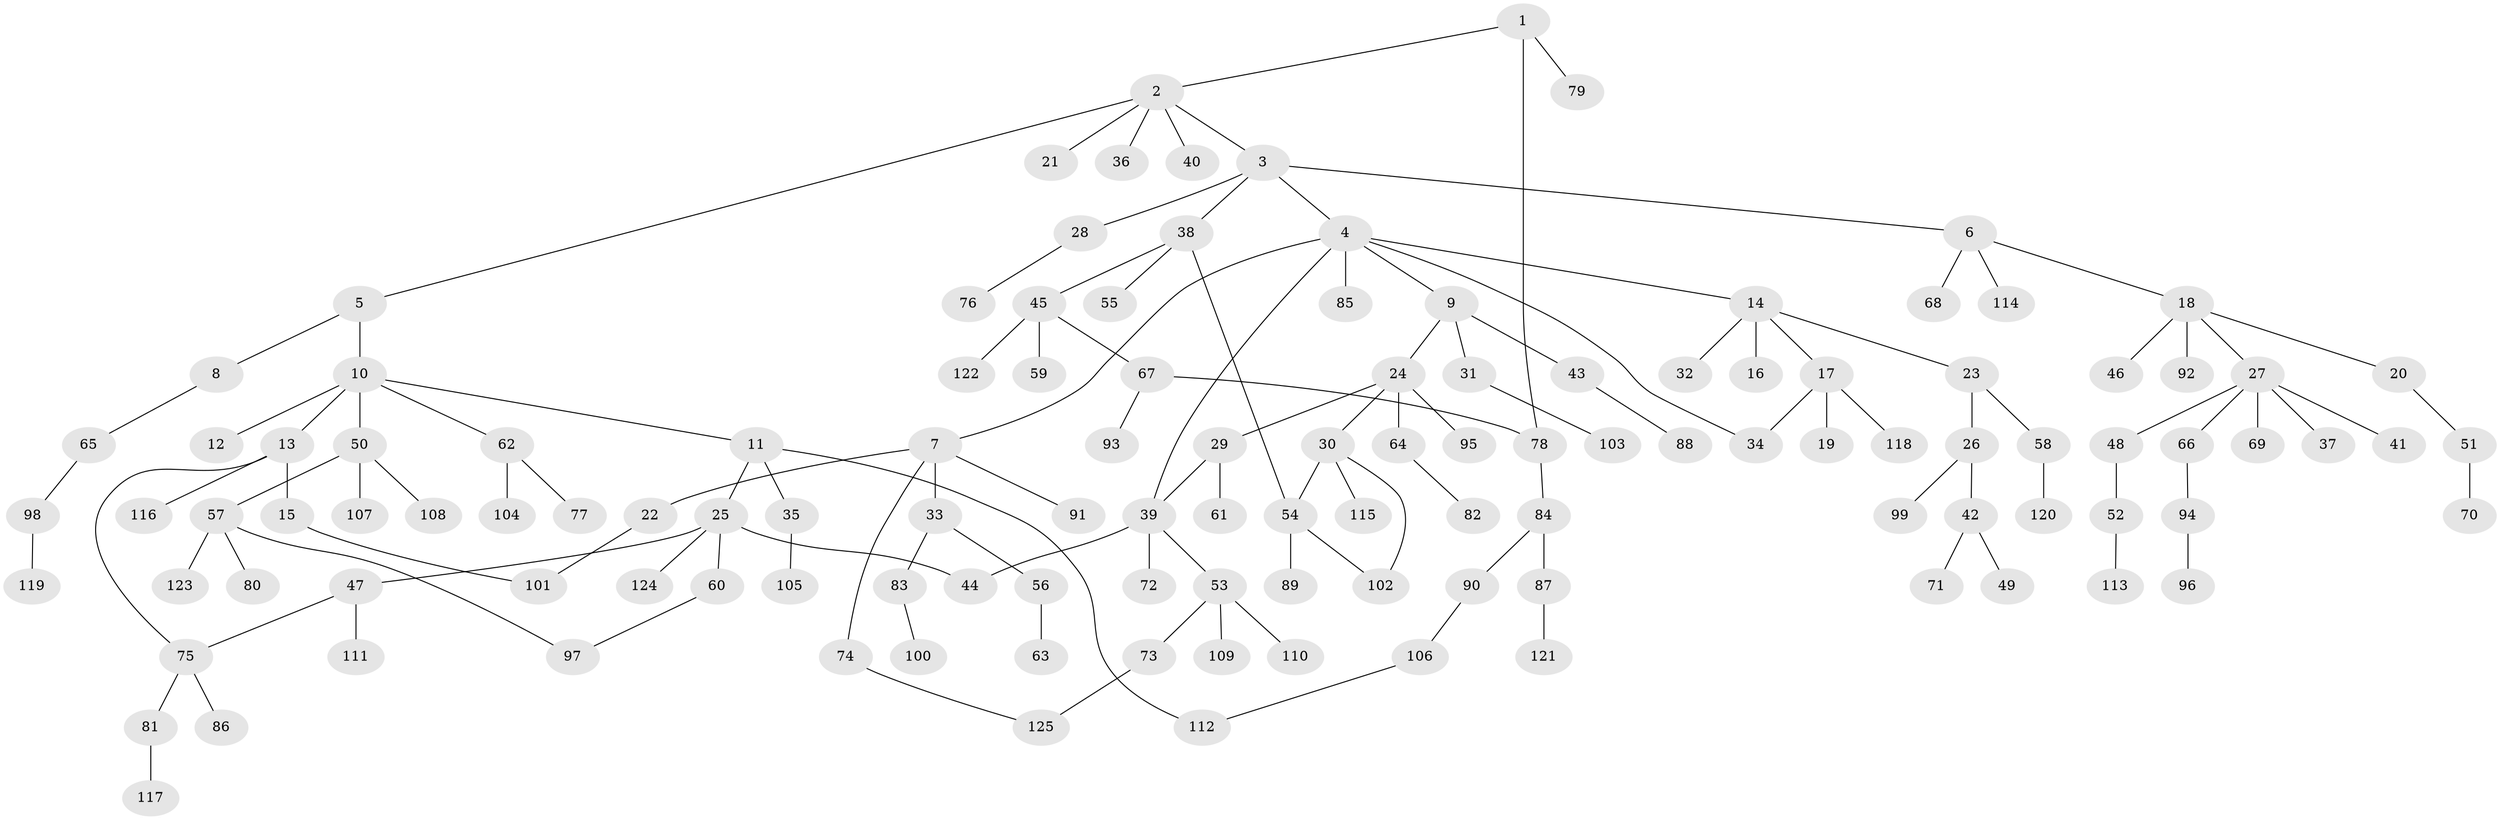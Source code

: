 // Generated by graph-tools (version 1.1) at 2025/13/03/09/25 04:13:39]
// undirected, 125 vertices, 135 edges
graph export_dot {
graph [start="1"]
  node [color=gray90,style=filled];
  1;
  2;
  3;
  4;
  5;
  6;
  7;
  8;
  9;
  10;
  11;
  12;
  13;
  14;
  15;
  16;
  17;
  18;
  19;
  20;
  21;
  22;
  23;
  24;
  25;
  26;
  27;
  28;
  29;
  30;
  31;
  32;
  33;
  34;
  35;
  36;
  37;
  38;
  39;
  40;
  41;
  42;
  43;
  44;
  45;
  46;
  47;
  48;
  49;
  50;
  51;
  52;
  53;
  54;
  55;
  56;
  57;
  58;
  59;
  60;
  61;
  62;
  63;
  64;
  65;
  66;
  67;
  68;
  69;
  70;
  71;
  72;
  73;
  74;
  75;
  76;
  77;
  78;
  79;
  80;
  81;
  82;
  83;
  84;
  85;
  86;
  87;
  88;
  89;
  90;
  91;
  92;
  93;
  94;
  95;
  96;
  97;
  98;
  99;
  100;
  101;
  102;
  103;
  104;
  105;
  106;
  107;
  108;
  109;
  110;
  111;
  112;
  113;
  114;
  115;
  116;
  117;
  118;
  119;
  120;
  121;
  122;
  123;
  124;
  125;
  1 -- 2;
  1 -- 79;
  1 -- 78;
  2 -- 3;
  2 -- 5;
  2 -- 21;
  2 -- 36;
  2 -- 40;
  3 -- 4;
  3 -- 6;
  3 -- 28;
  3 -- 38;
  4 -- 7;
  4 -- 9;
  4 -- 14;
  4 -- 85;
  4 -- 34;
  4 -- 39;
  5 -- 8;
  5 -- 10;
  6 -- 18;
  6 -- 68;
  6 -- 114;
  7 -- 22;
  7 -- 33;
  7 -- 74;
  7 -- 91;
  8 -- 65;
  9 -- 24;
  9 -- 31;
  9 -- 43;
  10 -- 11;
  10 -- 12;
  10 -- 13;
  10 -- 50;
  10 -- 62;
  11 -- 25;
  11 -- 35;
  11 -- 112;
  13 -- 15;
  13 -- 116;
  13 -- 75;
  14 -- 16;
  14 -- 17;
  14 -- 23;
  14 -- 32;
  15 -- 101;
  17 -- 19;
  17 -- 34;
  17 -- 118;
  18 -- 20;
  18 -- 27;
  18 -- 46;
  18 -- 92;
  20 -- 51;
  22 -- 101;
  23 -- 26;
  23 -- 58;
  24 -- 29;
  24 -- 30;
  24 -- 64;
  24 -- 95;
  25 -- 44;
  25 -- 47;
  25 -- 60;
  25 -- 124;
  26 -- 42;
  26 -- 99;
  27 -- 37;
  27 -- 41;
  27 -- 48;
  27 -- 66;
  27 -- 69;
  28 -- 76;
  29 -- 39;
  29 -- 61;
  30 -- 54;
  30 -- 102;
  30 -- 115;
  31 -- 103;
  33 -- 56;
  33 -- 83;
  35 -- 105;
  38 -- 45;
  38 -- 55;
  38 -- 54;
  39 -- 53;
  39 -- 72;
  39 -- 44;
  42 -- 49;
  42 -- 71;
  43 -- 88;
  45 -- 59;
  45 -- 67;
  45 -- 122;
  47 -- 75;
  47 -- 111;
  48 -- 52;
  50 -- 57;
  50 -- 107;
  50 -- 108;
  51 -- 70;
  52 -- 113;
  53 -- 73;
  53 -- 109;
  53 -- 110;
  54 -- 89;
  54 -- 102;
  56 -- 63;
  57 -- 80;
  57 -- 97;
  57 -- 123;
  58 -- 120;
  60 -- 97;
  62 -- 77;
  62 -- 104;
  64 -- 82;
  65 -- 98;
  66 -- 94;
  67 -- 78;
  67 -- 93;
  73 -- 125;
  74 -- 125;
  75 -- 81;
  75 -- 86;
  78 -- 84;
  81 -- 117;
  83 -- 100;
  84 -- 87;
  84 -- 90;
  87 -- 121;
  90 -- 106;
  94 -- 96;
  98 -- 119;
  106 -- 112;
}
